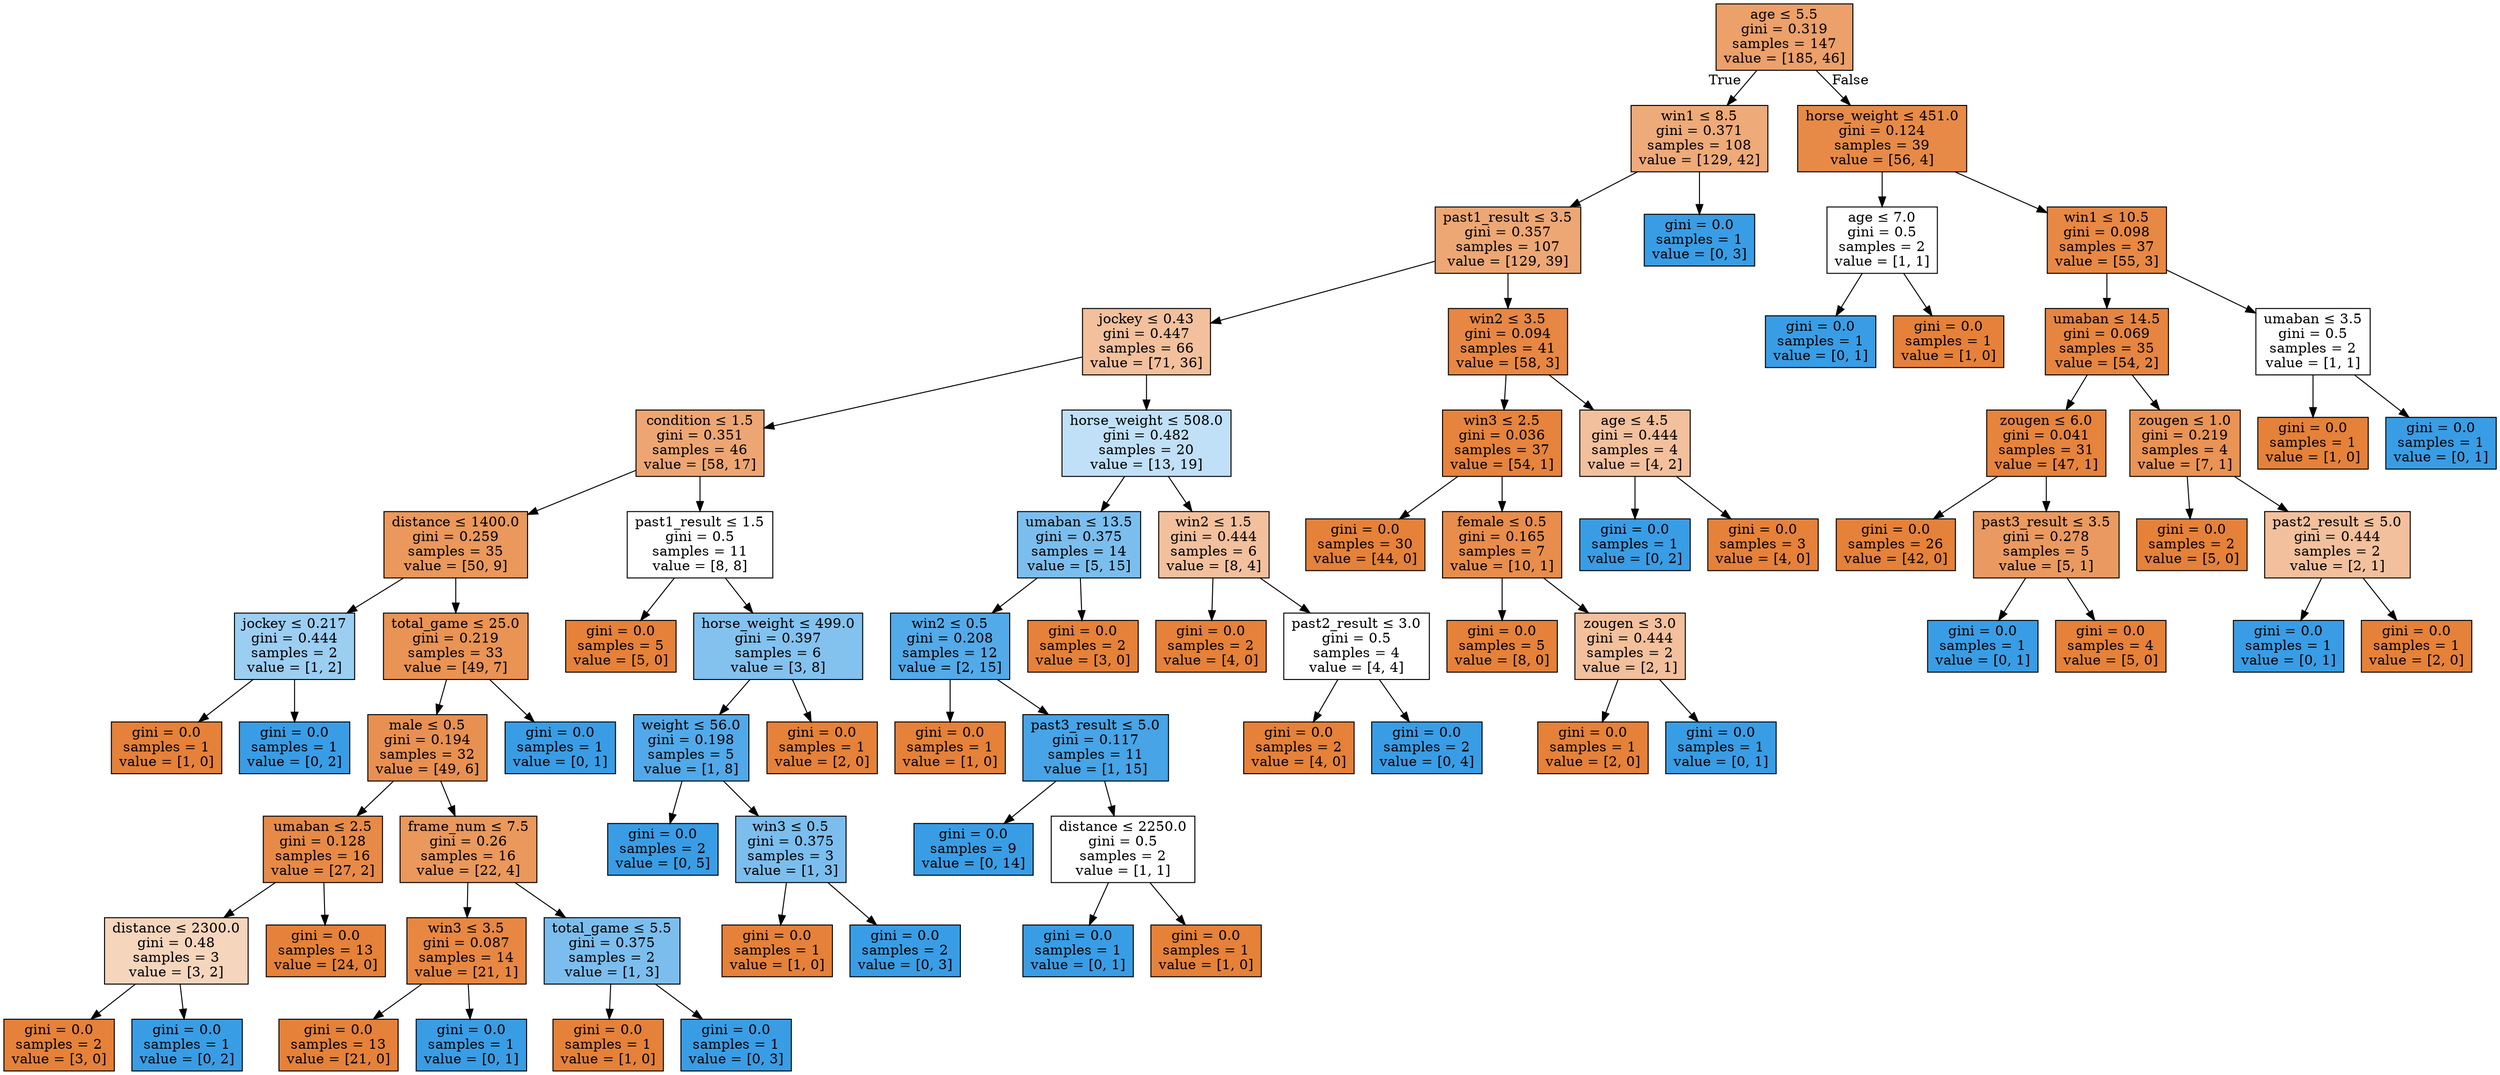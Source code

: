 digraph Tree {
node [shape=box, style="filled", color="black"] ;
0 [label=<age &le; 5.5<br/>gini = 0.319<br/>samples = 147<br/>value = [185, 46]>, fillcolor="#e58139c0"] ;
1 [label=<win1 &le; 8.5<br/>gini = 0.371<br/>samples = 108<br/>value = [129, 42]>, fillcolor="#e58139ac"] ;
0 -> 1 [labeldistance=2.5, labelangle=45, headlabel="True"] ;
2 [label=<past1_result &le; 3.5<br/>gini = 0.357<br/>samples = 107<br/>value = [129, 39]>, fillcolor="#e58139b2"] ;
1 -> 2 ;
3 [label=<jockey &le; 0.43<br/>gini = 0.447<br/>samples = 66<br/>value = [71, 36]>, fillcolor="#e581397e"] ;
2 -> 3 ;
4 [label=<condition &le; 1.5<br/>gini = 0.351<br/>samples = 46<br/>value = [58, 17]>, fillcolor="#e58139b4"] ;
3 -> 4 ;
5 [label=<distance &le; 1400.0<br/>gini = 0.259<br/>samples = 35<br/>value = [50, 9]>, fillcolor="#e58139d1"] ;
4 -> 5 ;
6 [label=<jockey &le; 0.217<br/>gini = 0.444<br/>samples = 2<br/>value = [1, 2]>, fillcolor="#399de57f"] ;
5 -> 6 ;
7 [label=<gini = 0.0<br/>samples = 1<br/>value = [1, 0]>, fillcolor="#e58139ff"] ;
6 -> 7 ;
8 [label=<gini = 0.0<br/>samples = 1<br/>value = [0, 2]>, fillcolor="#399de5ff"] ;
6 -> 8 ;
9 [label=<total_game &le; 25.0<br/>gini = 0.219<br/>samples = 33<br/>value = [49, 7]>, fillcolor="#e58139db"] ;
5 -> 9 ;
10 [label=<male &le; 0.5<br/>gini = 0.194<br/>samples = 32<br/>value = [49, 6]>, fillcolor="#e58139e0"] ;
9 -> 10 ;
11 [label=<umaban &le; 2.5<br/>gini = 0.128<br/>samples = 16<br/>value = [27, 2]>, fillcolor="#e58139ec"] ;
10 -> 11 ;
12 [label=<distance &le; 2300.0<br/>gini = 0.48<br/>samples = 3<br/>value = [3, 2]>, fillcolor="#e5813955"] ;
11 -> 12 ;
13 [label=<gini = 0.0<br/>samples = 2<br/>value = [3, 0]>, fillcolor="#e58139ff"] ;
12 -> 13 ;
14 [label=<gini = 0.0<br/>samples = 1<br/>value = [0, 2]>, fillcolor="#399de5ff"] ;
12 -> 14 ;
15 [label=<gini = 0.0<br/>samples = 13<br/>value = [24, 0]>, fillcolor="#e58139ff"] ;
11 -> 15 ;
16 [label=<frame_num &le; 7.5<br/>gini = 0.26<br/>samples = 16<br/>value = [22, 4]>, fillcolor="#e58139d1"] ;
10 -> 16 ;
17 [label=<win3 &le; 3.5<br/>gini = 0.087<br/>samples = 14<br/>value = [21, 1]>, fillcolor="#e58139f3"] ;
16 -> 17 ;
18 [label=<gini = 0.0<br/>samples = 13<br/>value = [21, 0]>, fillcolor="#e58139ff"] ;
17 -> 18 ;
19 [label=<gini = 0.0<br/>samples = 1<br/>value = [0, 1]>, fillcolor="#399de5ff"] ;
17 -> 19 ;
20 [label=<total_game &le; 5.5<br/>gini = 0.375<br/>samples = 2<br/>value = [1, 3]>, fillcolor="#399de5aa"] ;
16 -> 20 ;
21 [label=<gini = 0.0<br/>samples = 1<br/>value = [1, 0]>, fillcolor="#e58139ff"] ;
20 -> 21 ;
22 [label=<gini = 0.0<br/>samples = 1<br/>value = [0, 3]>, fillcolor="#399de5ff"] ;
20 -> 22 ;
23 [label=<gini = 0.0<br/>samples = 1<br/>value = [0, 1]>, fillcolor="#399de5ff"] ;
9 -> 23 ;
24 [label=<past1_result &le; 1.5<br/>gini = 0.5<br/>samples = 11<br/>value = [8, 8]>, fillcolor="#e5813900"] ;
4 -> 24 ;
25 [label=<gini = 0.0<br/>samples = 5<br/>value = [5, 0]>, fillcolor="#e58139ff"] ;
24 -> 25 ;
26 [label=<horse_weight &le; 499.0<br/>gini = 0.397<br/>samples = 6<br/>value = [3, 8]>, fillcolor="#399de59f"] ;
24 -> 26 ;
27 [label=<weight &le; 56.0<br/>gini = 0.198<br/>samples = 5<br/>value = [1, 8]>, fillcolor="#399de5df"] ;
26 -> 27 ;
28 [label=<gini = 0.0<br/>samples = 2<br/>value = [0, 5]>, fillcolor="#399de5ff"] ;
27 -> 28 ;
29 [label=<win3 &le; 0.5<br/>gini = 0.375<br/>samples = 3<br/>value = [1, 3]>, fillcolor="#399de5aa"] ;
27 -> 29 ;
30 [label=<gini = 0.0<br/>samples = 1<br/>value = [1, 0]>, fillcolor="#e58139ff"] ;
29 -> 30 ;
31 [label=<gini = 0.0<br/>samples = 2<br/>value = [0, 3]>, fillcolor="#399de5ff"] ;
29 -> 31 ;
32 [label=<gini = 0.0<br/>samples = 1<br/>value = [2, 0]>, fillcolor="#e58139ff"] ;
26 -> 32 ;
33 [label=<horse_weight &le; 508.0<br/>gini = 0.482<br/>samples = 20<br/>value = [13, 19]>, fillcolor="#399de551"] ;
3 -> 33 ;
34 [label=<umaban &le; 13.5<br/>gini = 0.375<br/>samples = 14<br/>value = [5, 15]>, fillcolor="#399de5aa"] ;
33 -> 34 ;
35 [label=<win2 &le; 0.5<br/>gini = 0.208<br/>samples = 12<br/>value = [2, 15]>, fillcolor="#399de5dd"] ;
34 -> 35 ;
36 [label=<gini = 0.0<br/>samples = 1<br/>value = [1, 0]>, fillcolor="#e58139ff"] ;
35 -> 36 ;
37 [label=<past3_result &le; 5.0<br/>gini = 0.117<br/>samples = 11<br/>value = [1, 15]>, fillcolor="#399de5ee"] ;
35 -> 37 ;
38 [label=<gini = 0.0<br/>samples = 9<br/>value = [0, 14]>, fillcolor="#399de5ff"] ;
37 -> 38 ;
39 [label=<distance &le; 2250.0<br/>gini = 0.5<br/>samples = 2<br/>value = [1, 1]>, fillcolor="#e5813900"] ;
37 -> 39 ;
40 [label=<gini = 0.0<br/>samples = 1<br/>value = [0, 1]>, fillcolor="#399de5ff"] ;
39 -> 40 ;
41 [label=<gini = 0.0<br/>samples = 1<br/>value = [1, 0]>, fillcolor="#e58139ff"] ;
39 -> 41 ;
42 [label=<gini = 0.0<br/>samples = 2<br/>value = [3, 0]>, fillcolor="#e58139ff"] ;
34 -> 42 ;
43 [label=<win2 &le; 1.5<br/>gini = 0.444<br/>samples = 6<br/>value = [8, 4]>, fillcolor="#e581397f"] ;
33 -> 43 ;
44 [label=<gini = 0.0<br/>samples = 2<br/>value = [4, 0]>, fillcolor="#e58139ff"] ;
43 -> 44 ;
45 [label=<past2_result &le; 3.0<br/>gini = 0.5<br/>samples = 4<br/>value = [4, 4]>, fillcolor="#e5813900"] ;
43 -> 45 ;
46 [label=<gini = 0.0<br/>samples = 2<br/>value = [4, 0]>, fillcolor="#e58139ff"] ;
45 -> 46 ;
47 [label=<gini = 0.0<br/>samples = 2<br/>value = [0, 4]>, fillcolor="#399de5ff"] ;
45 -> 47 ;
48 [label=<win2 &le; 3.5<br/>gini = 0.094<br/>samples = 41<br/>value = [58, 3]>, fillcolor="#e58139f2"] ;
2 -> 48 ;
49 [label=<win3 &le; 2.5<br/>gini = 0.036<br/>samples = 37<br/>value = [54, 1]>, fillcolor="#e58139fa"] ;
48 -> 49 ;
50 [label=<gini = 0.0<br/>samples = 30<br/>value = [44, 0]>, fillcolor="#e58139ff"] ;
49 -> 50 ;
51 [label=<female &le; 0.5<br/>gini = 0.165<br/>samples = 7<br/>value = [10, 1]>, fillcolor="#e58139e6"] ;
49 -> 51 ;
52 [label=<gini = 0.0<br/>samples = 5<br/>value = [8, 0]>, fillcolor="#e58139ff"] ;
51 -> 52 ;
53 [label=<zougen &le; 3.0<br/>gini = 0.444<br/>samples = 2<br/>value = [2, 1]>, fillcolor="#e581397f"] ;
51 -> 53 ;
54 [label=<gini = 0.0<br/>samples = 1<br/>value = [2, 0]>, fillcolor="#e58139ff"] ;
53 -> 54 ;
55 [label=<gini = 0.0<br/>samples = 1<br/>value = [0, 1]>, fillcolor="#399de5ff"] ;
53 -> 55 ;
56 [label=<age &le; 4.5<br/>gini = 0.444<br/>samples = 4<br/>value = [4, 2]>, fillcolor="#e581397f"] ;
48 -> 56 ;
57 [label=<gini = 0.0<br/>samples = 1<br/>value = [0, 2]>, fillcolor="#399de5ff"] ;
56 -> 57 ;
58 [label=<gini = 0.0<br/>samples = 3<br/>value = [4, 0]>, fillcolor="#e58139ff"] ;
56 -> 58 ;
59 [label=<gini = 0.0<br/>samples = 1<br/>value = [0, 3]>, fillcolor="#399de5ff"] ;
1 -> 59 ;
60 [label=<horse_weight &le; 451.0<br/>gini = 0.124<br/>samples = 39<br/>value = [56, 4]>, fillcolor="#e58139ed"] ;
0 -> 60 [labeldistance=2.5, labelangle=-45, headlabel="False"] ;
61 [label=<age &le; 7.0<br/>gini = 0.5<br/>samples = 2<br/>value = [1, 1]>, fillcolor="#e5813900"] ;
60 -> 61 ;
62 [label=<gini = 0.0<br/>samples = 1<br/>value = [0, 1]>, fillcolor="#399de5ff"] ;
61 -> 62 ;
63 [label=<gini = 0.0<br/>samples = 1<br/>value = [1, 0]>, fillcolor="#e58139ff"] ;
61 -> 63 ;
64 [label=<win1 &le; 10.5<br/>gini = 0.098<br/>samples = 37<br/>value = [55, 3]>, fillcolor="#e58139f1"] ;
60 -> 64 ;
65 [label=<umaban &le; 14.5<br/>gini = 0.069<br/>samples = 35<br/>value = [54, 2]>, fillcolor="#e58139f6"] ;
64 -> 65 ;
66 [label=<zougen &le; 6.0<br/>gini = 0.041<br/>samples = 31<br/>value = [47, 1]>, fillcolor="#e58139fa"] ;
65 -> 66 ;
67 [label=<gini = 0.0<br/>samples = 26<br/>value = [42, 0]>, fillcolor="#e58139ff"] ;
66 -> 67 ;
68 [label=<past3_result &le; 3.5<br/>gini = 0.278<br/>samples = 5<br/>value = [5, 1]>, fillcolor="#e58139cc"] ;
66 -> 68 ;
69 [label=<gini = 0.0<br/>samples = 1<br/>value = [0, 1]>, fillcolor="#399de5ff"] ;
68 -> 69 ;
70 [label=<gini = 0.0<br/>samples = 4<br/>value = [5, 0]>, fillcolor="#e58139ff"] ;
68 -> 70 ;
71 [label=<zougen &le; 1.0<br/>gini = 0.219<br/>samples = 4<br/>value = [7, 1]>, fillcolor="#e58139db"] ;
65 -> 71 ;
72 [label=<gini = 0.0<br/>samples = 2<br/>value = [5, 0]>, fillcolor="#e58139ff"] ;
71 -> 72 ;
73 [label=<past2_result &le; 5.0<br/>gini = 0.444<br/>samples = 2<br/>value = [2, 1]>, fillcolor="#e581397f"] ;
71 -> 73 ;
74 [label=<gini = 0.0<br/>samples = 1<br/>value = [0, 1]>, fillcolor="#399de5ff"] ;
73 -> 74 ;
75 [label=<gini = 0.0<br/>samples = 1<br/>value = [2, 0]>, fillcolor="#e58139ff"] ;
73 -> 75 ;
76 [label=<umaban &le; 3.5<br/>gini = 0.5<br/>samples = 2<br/>value = [1, 1]>, fillcolor="#e5813900"] ;
64 -> 76 ;
77 [label=<gini = 0.0<br/>samples = 1<br/>value = [1, 0]>, fillcolor="#e58139ff"] ;
76 -> 77 ;
78 [label=<gini = 0.0<br/>samples = 1<br/>value = [0, 1]>, fillcolor="#399de5ff"] ;
76 -> 78 ;
}
